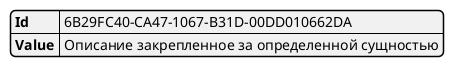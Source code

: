 @startjson
{
    "Id": "6B29FC40-CA47-1067-B31D-00DD010662DA",
    "Value": "Описание закрепленное за определенной сущностью"
}
@endjson
